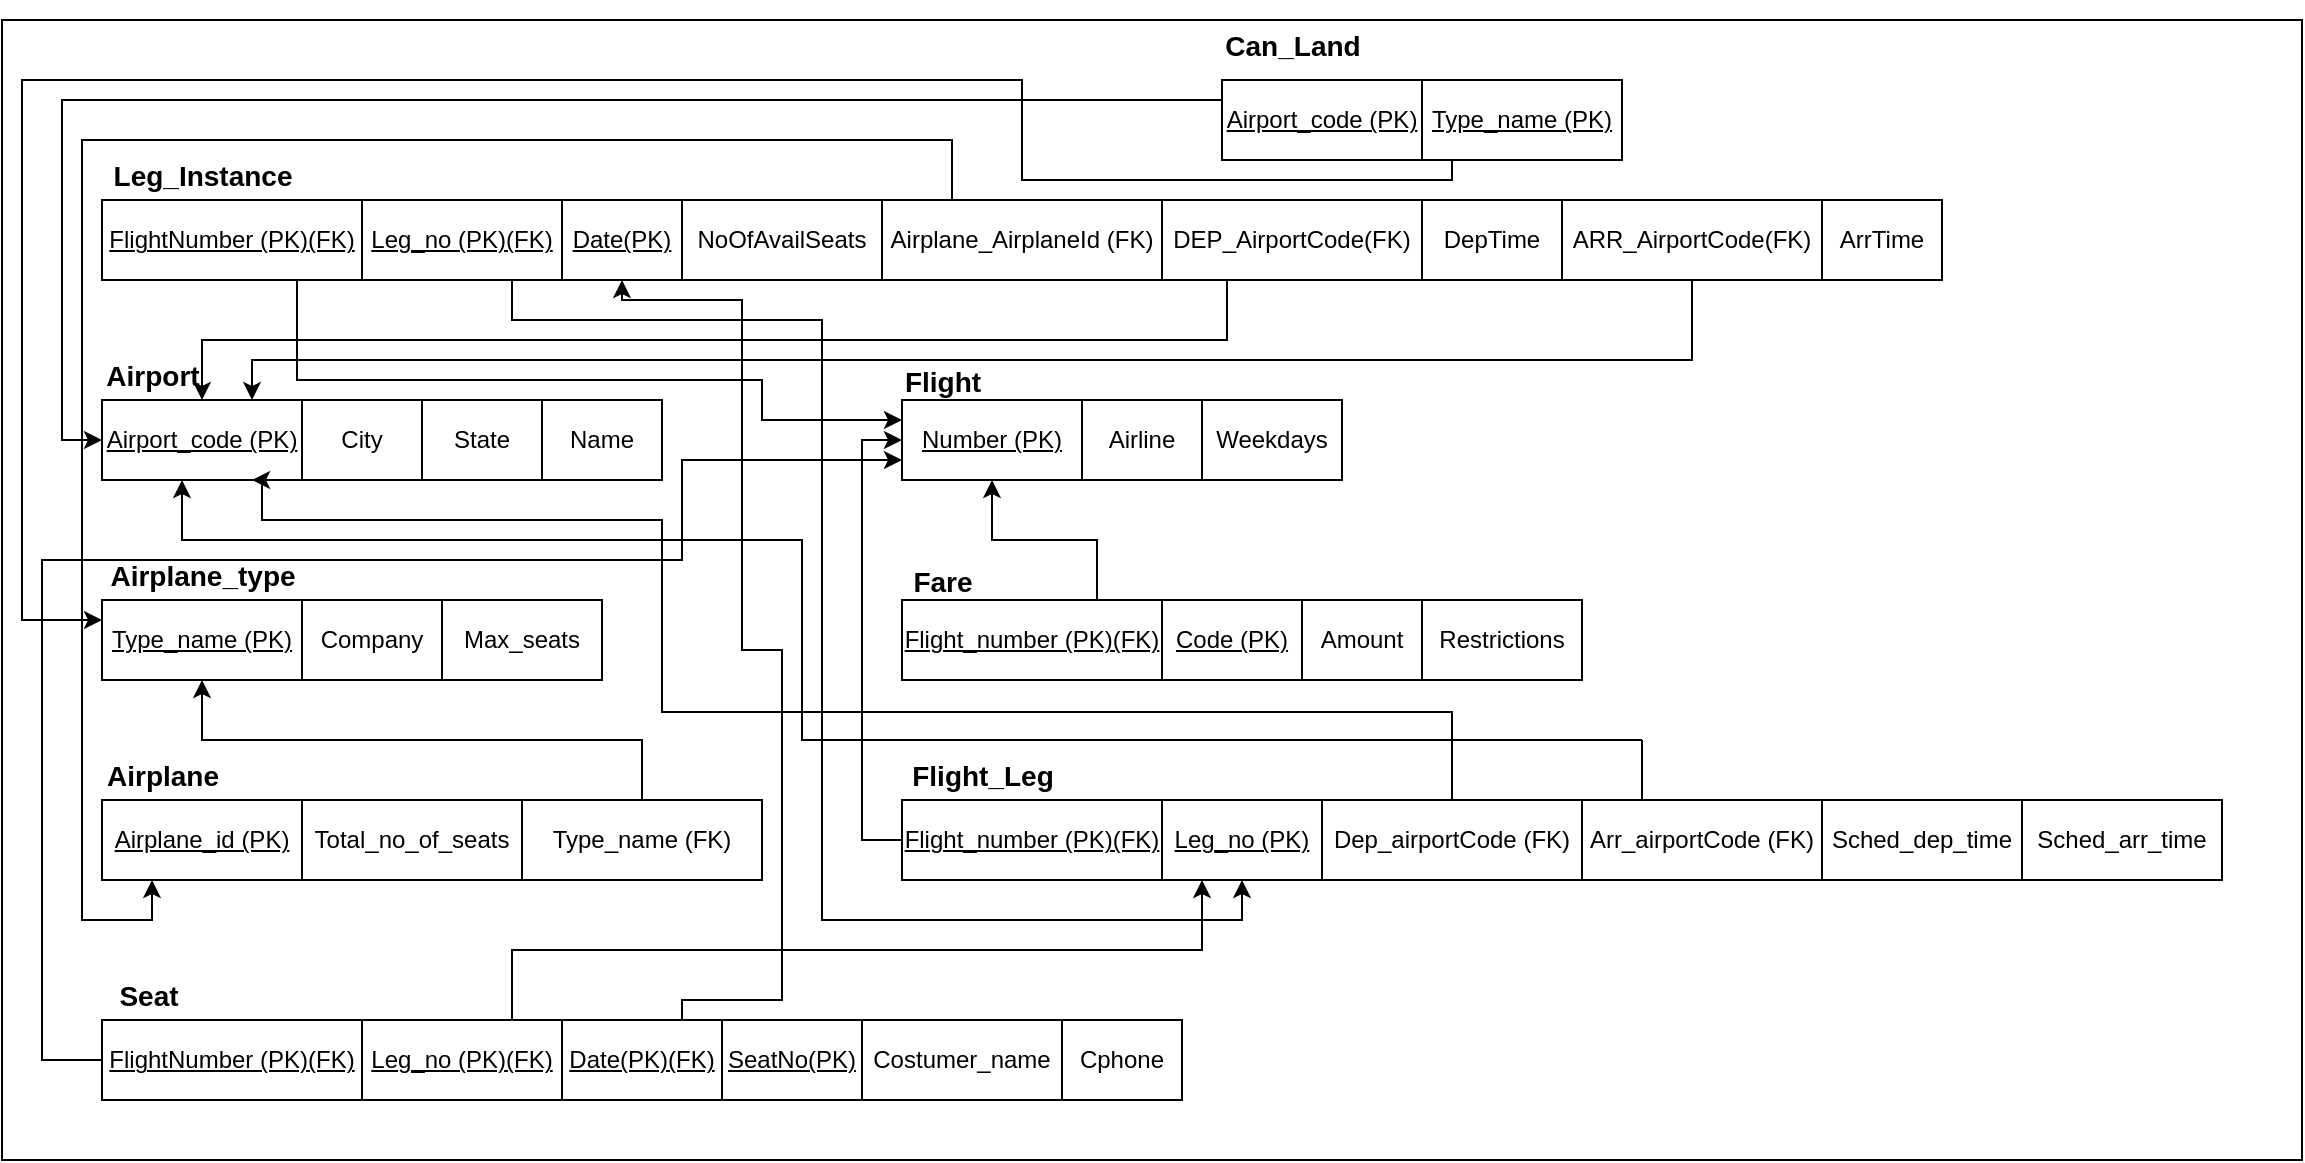 <mxfile version="28.2.5">
  <diagram name="Página-1" id="td6sfuPvNvqUmSfPSUWA">
    <mxGraphModel dx="1162" dy="1831" grid="1" gridSize="10" guides="1" tooltips="1" connect="1" arrows="1" fold="1" page="1" pageScale="1" pageWidth="827" pageHeight="1169" math="0" shadow="0">
      <root>
        <mxCell id="0" />
        <mxCell id="1" parent="0" />
        <mxCell id="lkOVniHZD0TdwBNZnYF0-94" value="" style="rounded=0;whiteSpace=wrap;html=1;fillColor=light-dark(#FFFFFF, #1b1d1e);" vertex="1" parent="1">
          <mxGeometry x="30" y="-150" width="1150" height="570" as="geometry" />
        </mxCell>
        <mxCell id="lkOVniHZD0TdwBNZnYF0-1" value="&lt;u&gt;Airport_code (PK)&lt;/u&gt;" style="rounded=0;whiteSpace=wrap;html=1;" vertex="1" parent="1">
          <mxGeometry x="80" y="40" width="100" height="40" as="geometry" />
        </mxCell>
        <mxCell id="lkOVniHZD0TdwBNZnYF0-3" value="&lt;font style=&quot;font-size: 14px;&quot;&gt;Airport&lt;/font&gt;" style="text;strokeColor=none;fillColor=none;html=1;fontSize=24;fontStyle=1;verticalAlign=middle;align=center;" vertex="1" parent="1">
          <mxGeometry x="50" y="10" width="110" height="30" as="geometry" />
        </mxCell>
        <mxCell id="lkOVniHZD0TdwBNZnYF0-6" value="City" style="rounded=0;whiteSpace=wrap;html=1;" vertex="1" parent="1">
          <mxGeometry x="180" y="40" width="60" height="40" as="geometry" />
        </mxCell>
        <mxCell id="lkOVniHZD0TdwBNZnYF0-9" value="State" style="rounded=0;whiteSpace=wrap;html=1;" vertex="1" parent="1">
          <mxGeometry x="240" y="40" width="60" height="40" as="geometry" />
        </mxCell>
        <mxCell id="lkOVniHZD0TdwBNZnYF0-10" value="Name" style="rounded=0;whiteSpace=wrap;html=1;" vertex="1" parent="1">
          <mxGeometry x="300" y="40" width="60" height="40" as="geometry" />
        </mxCell>
        <mxCell id="lkOVniHZD0TdwBNZnYF0-11" value="&lt;u&gt;Type_name (PK)&lt;/u&gt;" style="rounded=0;whiteSpace=wrap;html=1;" vertex="1" parent="1">
          <mxGeometry x="80" y="140" width="100" height="40" as="geometry" />
        </mxCell>
        <mxCell id="lkOVniHZD0TdwBNZnYF0-12" value="&lt;font style=&quot;font-size: 14px;&quot;&gt;Airplane_type&lt;/font&gt;" style="text;strokeColor=none;fillColor=none;html=1;fontSize=24;fontStyle=1;verticalAlign=middle;align=center;" vertex="1" parent="1">
          <mxGeometry x="80" y="110" width="100" height="30" as="geometry" />
        </mxCell>
        <mxCell id="lkOVniHZD0TdwBNZnYF0-14" value="Company" style="rounded=0;whiteSpace=wrap;html=1;" vertex="1" parent="1">
          <mxGeometry x="180" y="140" width="70" height="40" as="geometry" />
        </mxCell>
        <mxCell id="lkOVniHZD0TdwBNZnYF0-15" value="Max_seats" style="rounded=0;whiteSpace=wrap;html=1;" vertex="1" parent="1">
          <mxGeometry x="250" y="140" width="80" height="40" as="geometry" />
        </mxCell>
        <mxCell id="lkOVniHZD0TdwBNZnYF0-16" value="&lt;u&gt;Airplane_id (PK)&lt;/u&gt;" style="rounded=0;whiteSpace=wrap;html=1;" vertex="1" parent="1">
          <mxGeometry x="80" y="240" width="100" height="40" as="geometry" />
        </mxCell>
        <mxCell id="lkOVniHZD0TdwBNZnYF0-17" value="&lt;font style=&quot;font-size: 14px;&quot;&gt;Airplane&lt;/font&gt;" style="text;strokeColor=none;fillColor=none;html=1;fontSize=24;fontStyle=1;verticalAlign=middle;align=center;" vertex="1" parent="1">
          <mxGeometry x="60" y="210" width="100" height="30" as="geometry" />
        </mxCell>
        <mxCell id="lkOVniHZD0TdwBNZnYF0-18" value="Total_no_of_seats" style="rounded=0;whiteSpace=wrap;html=1;" vertex="1" parent="1">
          <mxGeometry x="180" y="240" width="110" height="40" as="geometry" />
        </mxCell>
        <mxCell id="lkOVniHZD0TdwBNZnYF0-22" style="edgeStyle=orthogonalEdgeStyle;rounded=0;orthogonalLoop=1;jettySize=auto;html=1;exitX=0.5;exitY=0;exitDx=0;exitDy=0;entryX=0.5;entryY=1;entryDx=0;entryDy=0;" edge="1" parent="1" source="lkOVniHZD0TdwBNZnYF0-19" target="lkOVniHZD0TdwBNZnYF0-11">
          <mxGeometry relative="1" as="geometry" />
        </mxCell>
        <mxCell id="lkOVniHZD0TdwBNZnYF0-19" value="Type_name (FK)" style="rounded=0;whiteSpace=wrap;html=1;" vertex="1" parent="1">
          <mxGeometry x="290" y="240" width="120" height="40" as="geometry" />
        </mxCell>
        <mxCell id="lkOVniHZD0TdwBNZnYF0-23" value="&lt;font style=&quot;font-size: 14px;&quot;&gt;Flight&lt;/font&gt;" style="text;strokeColor=none;fillColor=none;html=1;fontSize=24;fontStyle=1;verticalAlign=middle;align=center;" vertex="1" parent="1">
          <mxGeometry x="450" y="15" width="100" height="25" as="geometry" />
        </mxCell>
        <mxCell id="lkOVniHZD0TdwBNZnYF0-24" value="&lt;u&gt;Number (PK)&lt;/u&gt;" style="rounded=0;whiteSpace=wrap;html=1;" vertex="1" parent="1">
          <mxGeometry x="480" y="40" width="90" height="40" as="geometry" />
        </mxCell>
        <mxCell id="lkOVniHZD0TdwBNZnYF0-25" value="Airline" style="rounded=0;whiteSpace=wrap;html=1;" vertex="1" parent="1">
          <mxGeometry x="570" y="40" width="60" height="40" as="geometry" />
        </mxCell>
        <mxCell id="lkOVniHZD0TdwBNZnYF0-26" value="Weekdays" style="rounded=0;whiteSpace=wrap;html=1;" vertex="1" parent="1">
          <mxGeometry x="630" y="40" width="70" height="40" as="geometry" />
        </mxCell>
        <mxCell id="lkOVniHZD0TdwBNZnYF0-28" value="&lt;font style=&quot;font-size: 14px;&quot;&gt;Fare&lt;/font&gt;" style="text;strokeColor=none;fillColor=none;html=1;fontSize=24;fontStyle=1;verticalAlign=middle;align=center;" vertex="1" parent="1">
          <mxGeometry x="450" y="115" width="100" height="25" as="geometry" />
        </mxCell>
        <mxCell id="lkOVniHZD0TdwBNZnYF0-30" value="&lt;u&gt;Code (PK)&lt;/u&gt;" style="rounded=0;whiteSpace=wrap;html=1;" vertex="1" parent="1">
          <mxGeometry x="610" y="140" width="70" height="40" as="geometry" />
        </mxCell>
        <mxCell id="lkOVniHZD0TdwBNZnYF0-37" style="edgeStyle=orthogonalEdgeStyle;rounded=0;orthogonalLoop=1;jettySize=auto;html=1;exitX=0.75;exitY=0;exitDx=0;exitDy=0;entryX=0.5;entryY=1;entryDx=0;entryDy=0;" edge="1" parent="1" source="lkOVniHZD0TdwBNZnYF0-31" target="lkOVniHZD0TdwBNZnYF0-24">
          <mxGeometry relative="1" as="geometry" />
        </mxCell>
        <mxCell id="lkOVniHZD0TdwBNZnYF0-31" value="&lt;u&gt;Flight_number (PK)(FK)&lt;/u&gt;" style="rounded=0;whiteSpace=wrap;html=1;" vertex="1" parent="1">
          <mxGeometry x="480" y="140" width="130" height="40" as="geometry" />
        </mxCell>
        <mxCell id="lkOVniHZD0TdwBNZnYF0-35" value="Amount" style="rounded=0;whiteSpace=wrap;html=1;" vertex="1" parent="1">
          <mxGeometry x="680" y="140" width="60" height="40" as="geometry" />
        </mxCell>
        <mxCell id="lkOVniHZD0TdwBNZnYF0-36" value="Restrictions" style="rounded=0;whiteSpace=wrap;html=1;" vertex="1" parent="1">
          <mxGeometry x="740" y="140" width="80" height="40" as="geometry" />
        </mxCell>
        <mxCell id="lkOVniHZD0TdwBNZnYF0-38" value="&lt;font style=&quot;font-size: 14px;&quot;&gt;Flight_Leg&lt;/font&gt;" style="text;strokeColor=none;fillColor=none;html=1;fontSize=24;fontStyle=1;verticalAlign=middle;align=center;" vertex="1" parent="1">
          <mxGeometry x="470" y="215" width="100" height="20" as="geometry" />
        </mxCell>
        <mxCell id="lkOVniHZD0TdwBNZnYF0-42" style="edgeStyle=orthogonalEdgeStyle;rounded=0;orthogonalLoop=1;jettySize=auto;html=1;exitX=0;exitY=0.5;exitDx=0;exitDy=0;entryX=0;entryY=0.5;entryDx=0;entryDy=0;" edge="1" parent="1" source="lkOVniHZD0TdwBNZnYF0-40" target="lkOVniHZD0TdwBNZnYF0-24">
          <mxGeometry relative="1" as="geometry" />
        </mxCell>
        <mxCell id="lkOVniHZD0TdwBNZnYF0-40" value="&lt;u&gt;Flight_number (PK)(FK)&lt;/u&gt;" style="rounded=0;whiteSpace=wrap;html=1;" vertex="1" parent="1">
          <mxGeometry x="480" y="240" width="130" height="40" as="geometry" />
        </mxCell>
        <mxCell id="lkOVniHZD0TdwBNZnYF0-43" value="&lt;u&gt;Leg_no (PK)&lt;/u&gt;" style="rounded=0;whiteSpace=wrap;html=1;" vertex="1" parent="1">
          <mxGeometry x="610" y="240" width="80" height="40" as="geometry" />
        </mxCell>
        <mxCell id="lkOVniHZD0TdwBNZnYF0-46" style="edgeStyle=orthogonalEdgeStyle;rounded=0;orthogonalLoop=1;jettySize=auto;html=1;exitX=0.5;exitY=0;exitDx=0;exitDy=0;entryX=0.75;entryY=1;entryDx=0;entryDy=0;" edge="1" parent="1" source="lkOVniHZD0TdwBNZnYF0-44" target="lkOVniHZD0TdwBNZnYF0-1">
          <mxGeometry relative="1" as="geometry">
            <mxPoint x="160" y="90" as="targetPoint" />
            <Array as="points">
              <mxPoint x="755" y="196" />
              <mxPoint x="360" y="196" />
              <mxPoint x="360" y="100" />
              <mxPoint x="160" y="100" />
              <mxPoint x="160" y="80" />
            </Array>
          </mxGeometry>
        </mxCell>
        <mxCell id="lkOVniHZD0TdwBNZnYF0-44" value="Dep_airportCode (FK)" style="rounded=0;whiteSpace=wrap;html=1;" vertex="1" parent="1">
          <mxGeometry x="690" y="240" width="130" height="40" as="geometry" />
        </mxCell>
        <mxCell id="lkOVniHZD0TdwBNZnYF0-47" style="edgeStyle=orthogonalEdgeStyle;rounded=0;orthogonalLoop=1;jettySize=auto;html=1;" edge="1" parent="1">
          <mxGeometry relative="1" as="geometry">
            <mxPoint x="120" y="80" as="targetPoint" />
            <mxPoint x="850" y="210" as="sourcePoint" />
            <Array as="points">
              <mxPoint x="620" y="210" />
              <mxPoint x="430" y="210" />
              <mxPoint x="430" y="110" />
              <mxPoint x="120" y="110" />
            </Array>
          </mxGeometry>
        </mxCell>
        <mxCell id="lkOVniHZD0TdwBNZnYF0-45" value="Arr_airportCode (FK)" style="rounded=0;whiteSpace=wrap;html=1;" vertex="1" parent="1">
          <mxGeometry x="820" y="240" width="120" height="40" as="geometry" />
        </mxCell>
        <mxCell id="lkOVniHZD0TdwBNZnYF0-51" value="" style="endArrow=none;html=1;rounded=0;exitX=0.25;exitY=0;exitDx=0;exitDy=0;" edge="1" parent="1" source="lkOVniHZD0TdwBNZnYF0-45">
          <mxGeometry width="50" height="50" relative="1" as="geometry">
            <mxPoint x="850" y="230" as="sourcePoint" />
            <mxPoint x="850" y="210" as="targetPoint" />
          </mxGeometry>
        </mxCell>
        <mxCell id="lkOVniHZD0TdwBNZnYF0-52" value="Sched_dep_time" style="rounded=0;whiteSpace=wrap;html=1;" vertex="1" parent="1">
          <mxGeometry x="940" y="240" width="100" height="40" as="geometry" />
        </mxCell>
        <mxCell id="lkOVniHZD0TdwBNZnYF0-53" value="Sched_arr_time" style="rounded=0;whiteSpace=wrap;html=1;" vertex="1" parent="1">
          <mxGeometry x="1040" y="240" width="100" height="40" as="geometry" />
        </mxCell>
        <mxCell id="lkOVniHZD0TdwBNZnYF0-56" value="&lt;font style=&quot;font-size: 14px;&quot;&gt;Leg_Instance&lt;/font&gt;" style="text;strokeColor=none;fillColor=none;html=1;fontSize=24;fontStyle=1;verticalAlign=middle;align=center;" vertex="1" parent="1">
          <mxGeometry x="80" y="-90" width="100" height="30" as="geometry" />
        </mxCell>
        <mxCell id="lkOVniHZD0TdwBNZnYF0-66" style="edgeStyle=orthogonalEdgeStyle;rounded=0;orthogonalLoop=1;jettySize=auto;html=1;exitX=0.75;exitY=1;exitDx=0;exitDy=0;entryX=0;entryY=0.25;entryDx=0;entryDy=0;" edge="1" parent="1" source="lkOVniHZD0TdwBNZnYF0-57" target="lkOVniHZD0TdwBNZnYF0-24">
          <mxGeometry relative="1" as="geometry">
            <Array as="points">
              <mxPoint x="178" y="30" />
              <mxPoint x="410" y="30" />
              <mxPoint x="410" y="50" />
            </Array>
          </mxGeometry>
        </mxCell>
        <mxCell id="lkOVniHZD0TdwBNZnYF0-57" value="&lt;u&gt;FlightNumber (PK)(FK)&lt;/u&gt;" style="rounded=0;whiteSpace=wrap;html=1;" vertex="1" parent="1">
          <mxGeometry x="80" y="-60" width="130" height="40" as="geometry" />
        </mxCell>
        <mxCell id="lkOVniHZD0TdwBNZnYF0-67" style="edgeStyle=orthogonalEdgeStyle;rounded=0;orthogonalLoop=1;jettySize=auto;html=1;exitX=0.75;exitY=1;exitDx=0;exitDy=0;entryX=0.5;entryY=1;entryDx=0;entryDy=0;" edge="1" parent="1" source="lkOVniHZD0TdwBNZnYF0-58" target="lkOVniHZD0TdwBNZnYF0-43">
          <mxGeometry relative="1" as="geometry">
            <mxPoint x="660" y="320" as="targetPoint" />
            <Array as="points">
              <mxPoint x="285" />
              <mxPoint x="440" />
              <mxPoint x="440" y="300" />
              <mxPoint x="650" y="300" />
            </Array>
          </mxGeometry>
        </mxCell>
        <mxCell id="lkOVniHZD0TdwBNZnYF0-58" value="&lt;u&gt;Leg_no (PK)(FK)&lt;/u&gt;" style="rounded=0;whiteSpace=wrap;html=1;" vertex="1" parent="1">
          <mxGeometry x="210" y="-60" width="100" height="40" as="geometry" />
        </mxCell>
        <mxCell id="lkOVniHZD0TdwBNZnYF0-59" value="&lt;u&gt;Date(PK)&lt;/u&gt;" style="rounded=0;whiteSpace=wrap;html=1;" vertex="1" parent="1">
          <mxGeometry x="310" y="-60" width="60" height="40" as="geometry" />
        </mxCell>
        <mxCell id="lkOVniHZD0TdwBNZnYF0-60" value="NoOfAvailSeats" style="rounded=0;whiteSpace=wrap;html=1;" vertex="1" parent="1">
          <mxGeometry x="370" y="-60" width="100" height="40" as="geometry" />
        </mxCell>
        <mxCell id="lkOVniHZD0TdwBNZnYF0-68" style="edgeStyle=orthogonalEdgeStyle;rounded=0;orthogonalLoop=1;jettySize=auto;html=1;exitX=0.25;exitY=0;exitDx=0;exitDy=0;entryX=0.25;entryY=1;entryDx=0;entryDy=0;" edge="1" parent="1" source="lkOVniHZD0TdwBNZnYF0-61" target="lkOVniHZD0TdwBNZnYF0-16">
          <mxGeometry relative="1" as="geometry">
            <Array as="points">
              <mxPoint x="505" y="-90" />
              <mxPoint x="70" y="-90" />
              <mxPoint x="70" y="300" />
              <mxPoint x="105" y="300" />
            </Array>
          </mxGeometry>
        </mxCell>
        <mxCell id="lkOVniHZD0TdwBNZnYF0-61" value="Airplane_AirplaneId (FK)" style="rounded=0;whiteSpace=wrap;html=1;" vertex="1" parent="1">
          <mxGeometry x="470" y="-60" width="140" height="40" as="geometry" />
        </mxCell>
        <mxCell id="lkOVniHZD0TdwBNZnYF0-69" style="edgeStyle=orthogonalEdgeStyle;rounded=0;orthogonalLoop=1;jettySize=auto;html=1;exitX=0.25;exitY=1;exitDx=0;exitDy=0;entryX=0.5;entryY=0;entryDx=0;entryDy=0;" edge="1" parent="1" source="lkOVniHZD0TdwBNZnYF0-62" target="lkOVniHZD0TdwBNZnYF0-1">
          <mxGeometry relative="1" as="geometry" />
        </mxCell>
        <mxCell id="lkOVniHZD0TdwBNZnYF0-62" value="DEP_AirportCode(FK)" style="rounded=0;whiteSpace=wrap;html=1;" vertex="1" parent="1">
          <mxGeometry x="610" y="-60" width="130" height="40" as="geometry" />
        </mxCell>
        <mxCell id="lkOVniHZD0TdwBNZnYF0-70" style="edgeStyle=orthogonalEdgeStyle;rounded=0;orthogonalLoop=1;jettySize=auto;html=1;exitX=0.5;exitY=1;exitDx=0;exitDy=0;entryX=0.75;entryY=0;entryDx=0;entryDy=0;" edge="1" parent="1" source="lkOVniHZD0TdwBNZnYF0-63" target="lkOVniHZD0TdwBNZnYF0-1">
          <mxGeometry relative="1" as="geometry">
            <Array as="points">
              <mxPoint x="875" y="20" />
              <mxPoint x="155" y="20" />
            </Array>
          </mxGeometry>
        </mxCell>
        <mxCell id="lkOVniHZD0TdwBNZnYF0-63" value="ARR_AirportCode(FK)" style="rounded=0;whiteSpace=wrap;html=1;" vertex="1" parent="1">
          <mxGeometry x="810" y="-60" width="130" height="40" as="geometry" />
        </mxCell>
        <mxCell id="lkOVniHZD0TdwBNZnYF0-64" value="DepTime" style="rounded=0;whiteSpace=wrap;html=1;" vertex="1" parent="1">
          <mxGeometry x="740" y="-60" width="70" height="40" as="geometry" />
        </mxCell>
        <mxCell id="lkOVniHZD0TdwBNZnYF0-65" value="ArrTime" style="rounded=0;whiteSpace=wrap;html=1;" vertex="1" parent="1">
          <mxGeometry x="940" y="-60" width="60" height="40" as="geometry" />
        </mxCell>
        <mxCell id="lkOVniHZD0TdwBNZnYF0-71" value="&lt;font style=&quot;font-size: 14px;&quot;&gt;Seat&lt;/font&gt;" style="text;strokeColor=none;fillColor=none;html=1;fontSize=24;fontStyle=1;verticalAlign=middle;align=center;" vertex="1" parent="1">
          <mxGeometry x="80" y="320" width="45" height="30" as="geometry" />
        </mxCell>
        <mxCell id="lkOVniHZD0TdwBNZnYF0-79" style="edgeStyle=orthogonalEdgeStyle;rounded=0;orthogonalLoop=1;jettySize=auto;html=1;exitX=0.75;exitY=0;exitDx=0;exitDy=0;entryX=0;entryY=0.75;entryDx=0;entryDy=0;" edge="1" parent="1" source="lkOVniHZD0TdwBNZnYF0-73" target="lkOVniHZD0TdwBNZnYF0-24">
          <mxGeometry relative="1" as="geometry">
            <Array as="points">
              <mxPoint x="178" y="370" />
              <mxPoint x="50" y="370" />
              <mxPoint x="50" y="120" />
              <mxPoint x="370" y="120" />
              <mxPoint x="370" y="70" />
            </Array>
          </mxGeometry>
        </mxCell>
        <mxCell id="lkOVniHZD0TdwBNZnYF0-73" value="&lt;u&gt;FlightNumber (PK)(FK)&lt;/u&gt;" style="rounded=0;whiteSpace=wrap;html=1;" vertex="1" parent="1">
          <mxGeometry x="80" y="350" width="130" height="40" as="geometry" />
        </mxCell>
        <mxCell id="lkOVniHZD0TdwBNZnYF0-80" style="edgeStyle=orthogonalEdgeStyle;rounded=0;orthogonalLoop=1;jettySize=auto;html=1;exitX=0.75;exitY=0;exitDx=0;exitDy=0;entryX=0.25;entryY=1;entryDx=0;entryDy=0;" edge="1" parent="1" source="lkOVniHZD0TdwBNZnYF0-74" target="lkOVniHZD0TdwBNZnYF0-43">
          <mxGeometry relative="1" as="geometry" />
        </mxCell>
        <mxCell id="lkOVniHZD0TdwBNZnYF0-74" value="&lt;u&gt;Leg_no (PK)(FK)&lt;/u&gt;" style="rounded=0;whiteSpace=wrap;html=1;" vertex="1" parent="1">
          <mxGeometry x="210" y="350" width="100" height="40" as="geometry" />
        </mxCell>
        <mxCell id="lkOVniHZD0TdwBNZnYF0-81" style="edgeStyle=orthogonalEdgeStyle;rounded=0;orthogonalLoop=1;jettySize=auto;html=1;exitX=0.75;exitY=0;exitDx=0;exitDy=0;" edge="1" parent="1" source="lkOVniHZD0TdwBNZnYF0-75" target="lkOVniHZD0TdwBNZnYF0-59">
          <mxGeometry relative="1" as="geometry">
            <mxPoint x="420" y="230" as="targetPoint" />
            <Array as="points">
              <mxPoint x="370" y="340" />
              <mxPoint x="420" y="340" />
              <mxPoint x="420" y="165" />
              <mxPoint x="400" y="165" />
              <mxPoint x="400" y="-10" />
              <mxPoint x="340" y="-10" />
            </Array>
          </mxGeometry>
        </mxCell>
        <mxCell id="lkOVniHZD0TdwBNZnYF0-75" value="&lt;u&gt;Date(PK)(FK)&lt;/u&gt;" style="rounded=0;whiteSpace=wrap;html=1;" vertex="1" parent="1">
          <mxGeometry x="310" y="350" width="80" height="40" as="geometry" />
        </mxCell>
        <mxCell id="lkOVniHZD0TdwBNZnYF0-76" value="&lt;u&gt;SeatNo(PK)&lt;/u&gt;" style="rounded=0;whiteSpace=wrap;html=1;" vertex="1" parent="1">
          <mxGeometry x="390" y="350" width="70" height="40" as="geometry" />
        </mxCell>
        <mxCell id="lkOVniHZD0TdwBNZnYF0-77" value="Costumer_name" style="rounded=0;whiteSpace=wrap;html=1;" vertex="1" parent="1">
          <mxGeometry x="460" y="350" width="100" height="40" as="geometry" />
        </mxCell>
        <mxCell id="lkOVniHZD0TdwBNZnYF0-78" value="Cphone" style="rounded=0;whiteSpace=wrap;html=1;" vertex="1" parent="1">
          <mxGeometry x="560" y="350" width="60" height="40" as="geometry" />
        </mxCell>
        <mxCell id="lkOVniHZD0TdwBNZnYF0-86" style="edgeStyle=orthogonalEdgeStyle;rounded=0;orthogonalLoop=1;jettySize=auto;html=1;exitX=0;exitY=0.25;exitDx=0;exitDy=0;entryX=0;entryY=0.5;entryDx=0;entryDy=0;" edge="1" parent="1" source="lkOVniHZD0TdwBNZnYF0-83" target="lkOVniHZD0TdwBNZnYF0-1">
          <mxGeometry relative="1" as="geometry">
            <mxPoint x="50" y="60" as="targetPoint" />
          </mxGeometry>
        </mxCell>
        <mxCell id="lkOVniHZD0TdwBNZnYF0-83" value="&lt;u&gt;Airport_code (PK)&lt;/u&gt;" style="rounded=0;whiteSpace=wrap;html=1;" vertex="1" parent="1">
          <mxGeometry x="640" y="-120" width="100" height="40" as="geometry" />
        </mxCell>
        <mxCell id="lkOVniHZD0TdwBNZnYF0-87" style="edgeStyle=orthogonalEdgeStyle;rounded=0;orthogonalLoop=1;jettySize=auto;html=1;exitX=0.25;exitY=1;exitDx=0;exitDy=0;entryX=0;entryY=0.25;entryDx=0;entryDy=0;" edge="1" parent="1" target="lkOVniHZD0TdwBNZnYF0-11">
          <mxGeometry relative="1" as="geometry">
            <mxPoint x="70" y="160" as="targetPoint" />
            <mxPoint x="755" y="-80" as="sourcePoint" />
            <Array as="points">
              <mxPoint x="755" y="-70" />
              <mxPoint x="540" y="-70" />
              <mxPoint x="540" y="-120" />
              <mxPoint x="40" y="-120" />
              <mxPoint x="40" y="150" />
            </Array>
          </mxGeometry>
        </mxCell>
        <mxCell id="lkOVniHZD0TdwBNZnYF0-84" value="&lt;u&gt;Type_name (PK)&lt;/u&gt;" style="rounded=0;whiteSpace=wrap;html=1;" vertex="1" parent="1">
          <mxGeometry x="740" y="-120" width="100" height="40" as="geometry" />
        </mxCell>
        <mxCell id="lkOVniHZD0TdwBNZnYF0-85" value="&lt;font style=&quot;font-size: 14px;&quot;&gt;Can_Land&lt;/font&gt;" style="text;strokeColor=none;fillColor=none;html=1;fontSize=24;fontStyle=1;verticalAlign=middle;align=center;" vertex="1" parent="1">
          <mxGeometry x="637.5" y="-160" width="75" height="40" as="geometry" />
        </mxCell>
      </root>
    </mxGraphModel>
  </diagram>
</mxfile>

